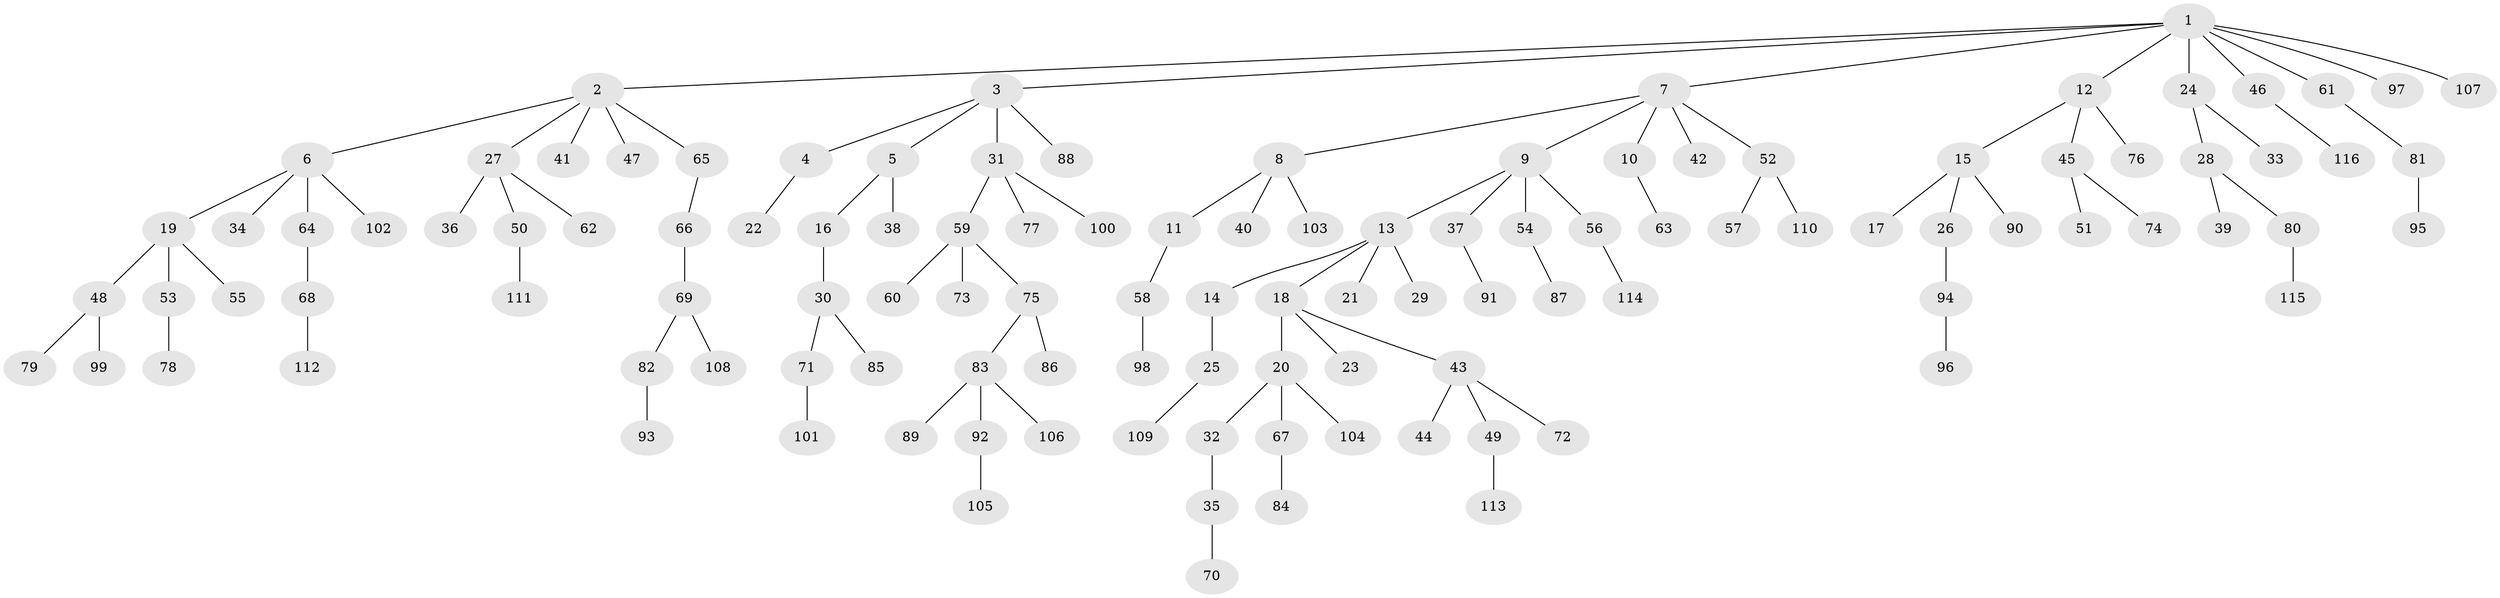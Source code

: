// Generated by graph-tools (version 1.1) at 2025/36/03/09/25 02:36:59]
// undirected, 116 vertices, 115 edges
graph export_dot {
graph [start="1"]
  node [color=gray90,style=filled];
  1;
  2;
  3;
  4;
  5;
  6;
  7;
  8;
  9;
  10;
  11;
  12;
  13;
  14;
  15;
  16;
  17;
  18;
  19;
  20;
  21;
  22;
  23;
  24;
  25;
  26;
  27;
  28;
  29;
  30;
  31;
  32;
  33;
  34;
  35;
  36;
  37;
  38;
  39;
  40;
  41;
  42;
  43;
  44;
  45;
  46;
  47;
  48;
  49;
  50;
  51;
  52;
  53;
  54;
  55;
  56;
  57;
  58;
  59;
  60;
  61;
  62;
  63;
  64;
  65;
  66;
  67;
  68;
  69;
  70;
  71;
  72;
  73;
  74;
  75;
  76;
  77;
  78;
  79;
  80;
  81;
  82;
  83;
  84;
  85;
  86;
  87;
  88;
  89;
  90;
  91;
  92;
  93;
  94;
  95;
  96;
  97;
  98;
  99;
  100;
  101;
  102;
  103;
  104;
  105;
  106;
  107;
  108;
  109;
  110;
  111;
  112;
  113;
  114;
  115;
  116;
  1 -- 2;
  1 -- 3;
  1 -- 7;
  1 -- 12;
  1 -- 24;
  1 -- 46;
  1 -- 61;
  1 -- 97;
  1 -- 107;
  2 -- 6;
  2 -- 27;
  2 -- 41;
  2 -- 47;
  2 -- 65;
  3 -- 4;
  3 -- 5;
  3 -- 31;
  3 -- 88;
  4 -- 22;
  5 -- 16;
  5 -- 38;
  6 -- 19;
  6 -- 34;
  6 -- 64;
  6 -- 102;
  7 -- 8;
  7 -- 9;
  7 -- 10;
  7 -- 42;
  7 -- 52;
  8 -- 11;
  8 -- 40;
  8 -- 103;
  9 -- 13;
  9 -- 37;
  9 -- 54;
  9 -- 56;
  10 -- 63;
  11 -- 58;
  12 -- 15;
  12 -- 45;
  12 -- 76;
  13 -- 14;
  13 -- 18;
  13 -- 21;
  13 -- 29;
  14 -- 25;
  15 -- 17;
  15 -- 26;
  15 -- 90;
  16 -- 30;
  18 -- 20;
  18 -- 23;
  18 -- 43;
  19 -- 48;
  19 -- 53;
  19 -- 55;
  20 -- 32;
  20 -- 67;
  20 -- 104;
  24 -- 28;
  24 -- 33;
  25 -- 109;
  26 -- 94;
  27 -- 36;
  27 -- 50;
  27 -- 62;
  28 -- 39;
  28 -- 80;
  30 -- 71;
  30 -- 85;
  31 -- 59;
  31 -- 77;
  31 -- 100;
  32 -- 35;
  35 -- 70;
  37 -- 91;
  43 -- 44;
  43 -- 49;
  43 -- 72;
  45 -- 51;
  45 -- 74;
  46 -- 116;
  48 -- 79;
  48 -- 99;
  49 -- 113;
  50 -- 111;
  52 -- 57;
  52 -- 110;
  53 -- 78;
  54 -- 87;
  56 -- 114;
  58 -- 98;
  59 -- 60;
  59 -- 73;
  59 -- 75;
  61 -- 81;
  64 -- 68;
  65 -- 66;
  66 -- 69;
  67 -- 84;
  68 -- 112;
  69 -- 82;
  69 -- 108;
  71 -- 101;
  75 -- 83;
  75 -- 86;
  80 -- 115;
  81 -- 95;
  82 -- 93;
  83 -- 89;
  83 -- 92;
  83 -- 106;
  92 -- 105;
  94 -- 96;
}
